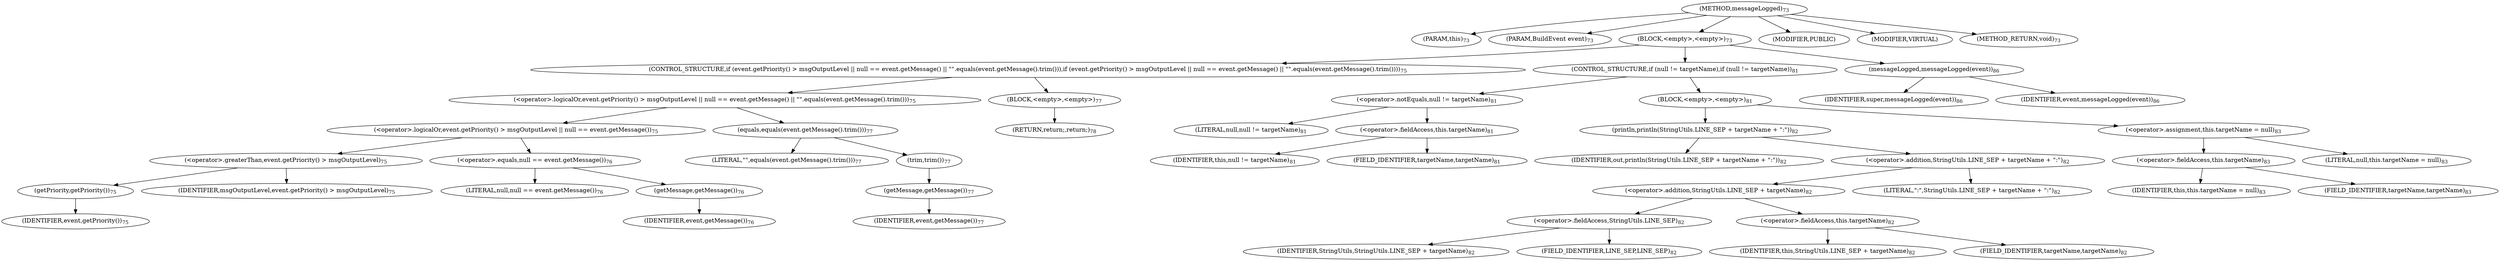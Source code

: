 digraph "messageLogged" {  
"42" [label = <(METHOD,messageLogged)<SUB>73</SUB>> ]
"43" [label = <(PARAM,this)<SUB>73</SUB>> ]
"44" [label = <(PARAM,BuildEvent event)<SUB>73</SUB>> ]
"45" [label = <(BLOCK,&lt;empty&gt;,&lt;empty&gt;)<SUB>73</SUB>> ]
"46" [label = <(CONTROL_STRUCTURE,if (event.getPriority() &gt; msgOutputLevel || null == event.getMessage() || &quot;&quot;.equals(event.getMessage().trim())),if (event.getPriority() &gt; msgOutputLevel || null == event.getMessage() || &quot;&quot;.equals(event.getMessage().trim())))<SUB>75</SUB>> ]
"47" [label = <(&lt;operator&gt;.logicalOr,event.getPriority() &gt; msgOutputLevel || null == event.getMessage() || &quot;&quot;.equals(event.getMessage().trim()))<SUB>75</SUB>> ]
"48" [label = <(&lt;operator&gt;.logicalOr,event.getPriority() &gt; msgOutputLevel || null == event.getMessage())<SUB>75</SUB>> ]
"49" [label = <(&lt;operator&gt;.greaterThan,event.getPriority() &gt; msgOutputLevel)<SUB>75</SUB>> ]
"50" [label = <(getPriority,getPriority())<SUB>75</SUB>> ]
"51" [label = <(IDENTIFIER,event,getPriority())<SUB>75</SUB>> ]
"52" [label = <(IDENTIFIER,msgOutputLevel,event.getPriority() &gt; msgOutputLevel)<SUB>75</SUB>> ]
"53" [label = <(&lt;operator&gt;.equals,null == event.getMessage())<SUB>76</SUB>> ]
"54" [label = <(LITERAL,null,null == event.getMessage())<SUB>76</SUB>> ]
"55" [label = <(getMessage,getMessage())<SUB>76</SUB>> ]
"56" [label = <(IDENTIFIER,event,getMessage())<SUB>76</SUB>> ]
"57" [label = <(equals,equals(event.getMessage().trim()))<SUB>77</SUB>> ]
"58" [label = <(LITERAL,&quot;&quot;,equals(event.getMessage().trim()))<SUB>77</SUB>> ]
"59" [label = <(trim,trim())<SUB>77</SUB>> ]
"60" [label = <(getMessage,getMessage())<SUB>77</SUB>> ]
"61" [label = <(IDENTIFIER,event,getMessage())<SUB>77</SUB>> ]
"62" [label = <(BLOCK,&lt;empty&gt;,&lt;empty&gt;)<SUB>77</SUB>> ]
"63" [label = <(RETURN,return;,return;)<SUB>78</SUB>> ]
"64" [label = <(CONTROL_STRUCTURE,if (null != targetName),if (null != targetName))<SUB>81</SUB>> ]
"65" [label = <(&lt;operator&gt;.notEquals,null != targetName)<SUB>81</SUB>> ]
"66" [label = <(LITERAL,null,null != targetName)<SUB>81</SUB>> ]
"67" [label = <(&lt;operator&gt;.fieldAccess,this.targetName)<SUB>81</SUB>> ]
"68" [label = <(IDENTIFIER,this,null != targetName)<SUB>81</SUB>> ]
"69" [label = <(FIELD_IDENTIFIER,targetName,targetName)<SUB>81</SUB>> ]
"70" [label = <(BLOCK,&lt;empty&gt;,&lt;empty&gt;)<SUB>81</SUB>> ]
"71" [label = <(println,println(StringUtils.LINE_SEP + targetName + &quot;:&quot;))<SUB>82</SUB>> ]
"72" [label = <(IDENTIFIER,out,println(StringUtils.LINE_SEP + targetName + &quot;:&quot;))<SUB>82</SUB>> ]
"73" [label = <(&lt;operator&gt;.addition,StringUtils.LINE_SEP + targetName + &quot;:&quot;)<SUB>82</SUB>> ]
"74" [label = <(&lt;operator&gt;.addition,StringUtils.LINE_SEP + targetName)<SUB>82</SUB>> ]
"75" [label = <(&lt;operator&gt;.fieldAccess,StringUtils.LINE_SEP)<SUB>82</SUB>> ]
"76" [label = <(IDENTIFIER,StringUtils,StringUtils.LINE_SEP + targetName)<SUB>82</SUB>> ]
"77" [label = <(FIELD_IDENTIFIER,LINE_SEP,LINE_SEP)<SUB>82</SUB>> ]
"78" [label = <(&lt;operator&gt;.fieldAccess,this.targetName)<SUB>82</SUB>> ]
"79" [label = <(IDENTIFIER,this,StringUtils.LINE_SEP + targetName)<SUB>82</SUB>> ]
"80" [label = <(FIELD_IDENTIFIER,targetName,targetName)<SUB>82</SUB>> ]
"81" [label = <(LITERAL,&quot;:&quot;,StringUtils.LINE_SEP + targetName + &quot;:&quot;)<SUB>82</SUB>> ]
"82" [label = <(&lt;operator&gt;.assignment,this.targetName = null)<SUB>83</SUB>> ]
"83" [label = <(&lt;operator&gt;.fieldAccess,this.targetName)<SUB>83</SUB>> ]
"84" [label = <(IDENTIFIER,this,this.targetName = null)<SUB>83</SUB>> ]
"85" [label = <(FIELD_IDENTIFIER,targetName,targetName)<SUB>83</SUB>> ]
"86" [label = <(LITERAL,null,this.targetName = null)<SUB>83</SUB>> ]
"87" [label = <(messageLogged,messageLogged(event))<SUB>86</SUB>> ]
"88" [label = <(IDENTIFIER,super,messageLogged(event))<SUB>86</SUB>> ]
"89" [label = <(IDENTIFIER,event,messageLogged(event))<SUB>86</SUB>> ]
"90" [label = <(MODIFIER,PUBLIC)> ]
"91" [label = <(MODIFIER,VIRTUAL)> ]
"92" [label = <(METHOD_RETURN,void)<SUB>73</SUB>> ]
  "42" -> "43" 
  "42" -> "44" 
  "42" -> "45" 
  "42" -> "90" 
  "42" -> "91" 
  "42" -> "92" 
  "45" -> "46" 
  "45" -> "64" 
  "45" -> "87" 
  "46" -> "47" 
  "46" -> "62" 
  "47" -> "48" 
  "47" -> "57" 
  "48" -> "49" 
  "48" -> "53" 
  "49" -> "50" 
  "49" -> "52" 
  "50" -> "51" 
  "53" -> "54" 
  "53" -> "55" 
  "55" -> "56" 
  "57" -> "58" 
  "57" -> "59" 
  "59" -> "60" 
  "60" -> "61" 
  "62" -> "63" 
  "64" -> "65" 
  "64" -> "70" 
  "65" -> "66" 
  "65" -> "67" 
  "67" -> "68" 
  "67" -> "69" 
  "70" -> "71" 
  "70" -> "82" 
  "71" -> "72" 
  "71" -> "73" 
  "73" -> "74" 
  "73" -> "81" 
  "74" -> "75" 
  "74" -> "78" 
  "75" -> "76" 
  "75" -> "77" 
  "78" -> "79" 
  "78" -> "80" 
  "82" -> "83" 
  "82" -> "86" 
  "83" -> "84" 
  "83" -> "85" 
  "87" -> "88" 
  "87" -> "89" 
}
